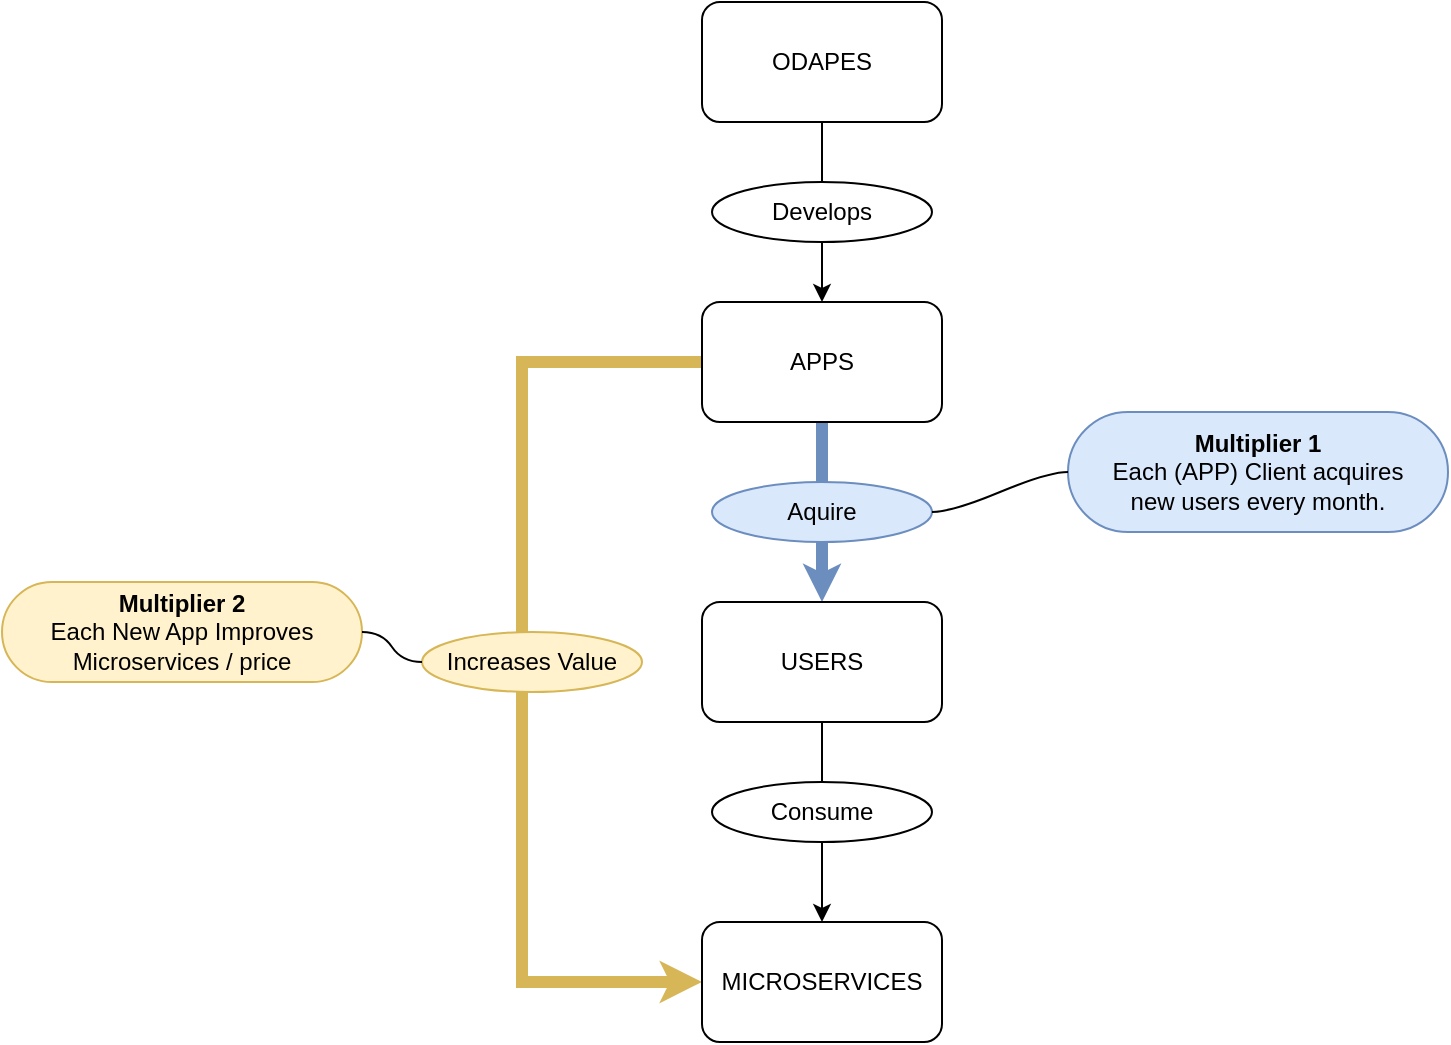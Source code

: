 <mxfile version="20.0.4" type="github">
  <diagram id="UhrysTIyHV2Ppr70SBe4" name="Page-1">
    <mxGraphModel dx="1123" dy="653" grid="1" gridSize="10" guides="1" tooltips="1" connect="1" arrows="1" fold="1" page="1" pageScale="1" pageWidth="850" pageHeight="1100" math="0" shadow="0">
      <root>
        <mxCell id="0" />
        <mxCell id="1" parent="0" />
        <mxCell id="BNM1V4DyFCgC59yu3b7V-8" style="edgeStyle=orthogonalEdgeStyle;rounded=0;orthogonalLoop=1;jettySize=auto;html=1;exitX=0.5;exitY=1;exitDx=0;exitDy=0;entryX=0.5;entryY=0;entryDx=0;entryDy=0;" edge="1" parent="1" source="BNM1V4DyFCgC59yu3b7V-1" target="BNM1V4DyFCgC59yu3b7V-2">
          <mxGeometry relative="1" as="geometry" />
        </mxCell>
        <mxCell id="BNM1V4DyFCgC59yu3b7V-1" value="ODAPES" style="rounded=1;whiteSpace=wrap;html=1;" vertex="1" parent="1">
          <mxGeometry x="390" y="90" width="120" height="60" as="geometry" />
        </mxCell>
        <mxCell id="BNM1V4DyFCgC59yu3b7V-9" style="edgeStyle=orthogonalEdgeStyle;rounded=0;orthogonalLoop=1;jettySize=auto;html=1;exitX=0.5;exitY=1;exitDx=0;exitDy=0;entryX=0.5;entryY=0;entryDx=0;entryDy=0;fontColor=#3399FF;fillColor=#dae8fc;strokeColor=#6c8ebf;strokeWidth=6;startSize=0;endSize=0;" edge="1" parent="1" source="BNM1V4DyFCgC59yu3b7V-2" target="BNM1V4DyFCgC59yu3b7V-3">
          <mxGeometry relative="1" as="geometry" />
        </mxCell>
        <mxCell id="BNM1V4DyFCgC59yu3b7V-14" style="edgeStyle=orthogonalEdgeStyle;rounded=0;orthogonalLoop=1;jettySize=auto;html=1;exitX=0;exitY=0.5;exitDx=0;exitDy=0;entryX=0;entryY=0.5;entryDx=0;entryDy=0;fillColor=#fff2cc;strokeColor=#d6b656;strokeWidth=6;endSize=2;" edge="1" parent="1" source="BNM1V4DyFCgC59yu3b7V-2" target="BNM1V4DyFCgC59yu3b7V-4">
          <mxGeometry relative="1" as="geometry">
            <Array as="points">
              <mxPoint x="300" y="270" />
              <mxPoint x="300" y="580" />
            </Array>
          </mxGeometry>
        </mxCell>
        <mxCell id="BNM1V4DyFCgC59yu3b7V-2" value="APPS" style="rounded=1;whiteSpace=wrap;html=1;" vertex="1" parent="1">
          <mxGeometry x="390" y="240" width="120" height="60" as="geometry" />
        </mxCell>
        <mxCell id="BNM1V4DyFCgC59yu3b7V-10" style="edgeStyle=orthogonalEdgeStyle;rounded=0;orthogonalLoop=1;jettySize=auto;html=1;exitX=0.5;exitY=1;exitDx=0;exitDy=0;entryX=0.5;entryY=0;entryDx=0;entryDy=0;" edge="1" parent="1" source="BNM1V4DyFCgC59yu3b7V-3" target="BNM1V4DyFCgC59yu3b7V-4">
          <mxGeometry relative="1" as="geometry" />
        </mxCell>
        <mxCell id="BNM1V4DyFCgC59yu3b7V-3" value="USERS" style="rounded=1;whiteSpace=wrap;html=1;" vertex="1" parent="1">
          <mxGeometry x="390" y="390" width="120" height="60" as="geometry" />
        </mxCell>
        <mxCell id="BNM1V4DyFCgC59yu3b7V-4" value="MICROSERVICES" style="rounded=1;whiteSpace=wrap;html=1;" vertex="1" parent="1">
          <mxGeometry x="390" y="550" width="120" height="60" as="geometry" />
        </mxCell>
        <mxCell id="BNM1V4DyFCgC59yu3b7V-5" value="Develops" style="ellipse;whiteSpace=wrap;html=1;" vertex="1" parent="1">
          <mxGeometry x="395" y="180" width="110" height="30" as="geometry" />
        </mxCell>
        <mxCell id="BNM1V4DyFCgC59yu3b7V-6" value="Aquire" style="ellipse;whiteSpace=wrap;html=1;fillColor=#dae8fc;strokeColor=#6c8ebf;" vertex="1" parent="1">
          <mxGeometry x="395" y="330" width="110" height="30" as="geometry" />
        </mxCell>
        <mxCell id="BNM1V4DyFCgC59yu3b7V-7" value="Consume" style="ellipse;whiteSpace=wrap;html=1;" vertex="1" parent="1">
          <mxGeometry x="395" y="480" width="110" height="30" as="geometry" />
        </mxCell>
        <mxCell id="BNM1V4DyFCgC59yu3b7V-12" value="Increases Value" style="ellipse;whiteSpace=wrap;html=1;fillColor=#fff2cc;strokeColor=#d6b656;" vertex="1" parent="1">
          <mxGeometry x="250" y="405" width="110" height="30" as="geometry" />
        </mxCell>
        <mxCell id="BNM1V4DyFCgC59yu3b7V-15" value="&lt;b&gt;Multiplier 1&lt;/b&gt;&lt;br&gt;Each (APP) Client acquires &lt;br&gt;new users every month." style="whiteSpace=wrap;html=1;rounded=1;arcSize=50;align=center;verticalAlign=middle;strokeWidth=1;autosize=1;spacing=4;treeFolding=1;treeMoving=1;newEdgeStyle={&quot;edgeStyle&quot;:&quot;entityRelationEdgeStyle&quot;,&quot;startArrow&quot;:&quot;none&quot;,&quot;endArrow&quot;:&quot;none&quot;,&quot;segment&quot;:10,&quot;curved&quot;:1};fillColor=#dae8fc;strokeColor=#6c8ebf;" vertex="1" parent="1">
          <mxGeometry x="573" y="295" width="190" height="60" as="geometry" />
        </mxCell>
        <mxCell id="BNM1V4DyFCgC59yu3b7V-16" value="" style="edgeStyle=entityRelationEdgeStyle;startArrow=none;endArrow=none;segment=10;curved=1;rounded=0;exitX=1;exitY=0.5;exitDx=0;exitDy=0;" edge="1" target="BNM1V4DyFCgC59yu3b7V-15" parent="1" source="BNM1V4DyFCgC59yu3b7V-6">
          <mxGeometry relative="1" as="geometry">
            <mxPoint x="500" y="345" as="sourcePoint" />
          </mxGeometry>
        </mxCell>
        <mxCell id="BNM1V4DyFCgC59yu3b7V-24" value="&lt;b style=&quot;color: rgb(0, 0, 0);&quot;&gt;Multiplier 2&lt;/b&gt;&lt;br style=&quot;color: rgb(0, 0, 0);&quot;&gt;&lt;font color=&quot;#000000&quot;&gt;Each New App Improves Microservices / price&lt;/font&gt;" style="whiteSpace=wrap;html=1;rounded=1;arcSize=50;align=center;verticalAlign=middle;strokeWidth=1;autosize=1;spacing=4;treeFolding=1;treeMoving=1;newEdgeStyle={&quot;edgeStyle&quot;:&quot;entityRelationEdgeStyle&quot;,&quot;startArrow&quot;:&quot;none&quot;,&quot;endArrow&quot;:&quot;none&quot;,&quot;segment&quot;:10,&quot;curved&quot;:1};fillColor=#fff2cc;strokeColor=#d6b656;" vertex="1" parent="1">
          <mxGeometry x="40" y="380" width="180" height="50" as="geometry" />
        </mxCell>
        <mxCell id="BNM1V4DyFCgC59yu3b7V-25" value="" style="edgeStyle=entityRelationEdgeStyle;startArrow=none;endArrow=none;segment=10;curved=1;rounded=0;fontColor=#3399FF;startSize=0;endSize=0;strokeWidth=1;exitX=0;exitY=0.5;exitDx=0;exitDy=0;" edge="1" target="BNM1V4DyFCgC59yu3b7V-24" parent="1" source="BNM1V4DyFCgC59yu3b7V-12">
          <mxGeometry relative="1" as="geometry">
            <mxPoint x="90" y="390" as="sourcePoint" />
          </mxGeometry>
        </mxCell>
      </root>
    </mxGraphModel>
  </diagram>
</mxfile>
